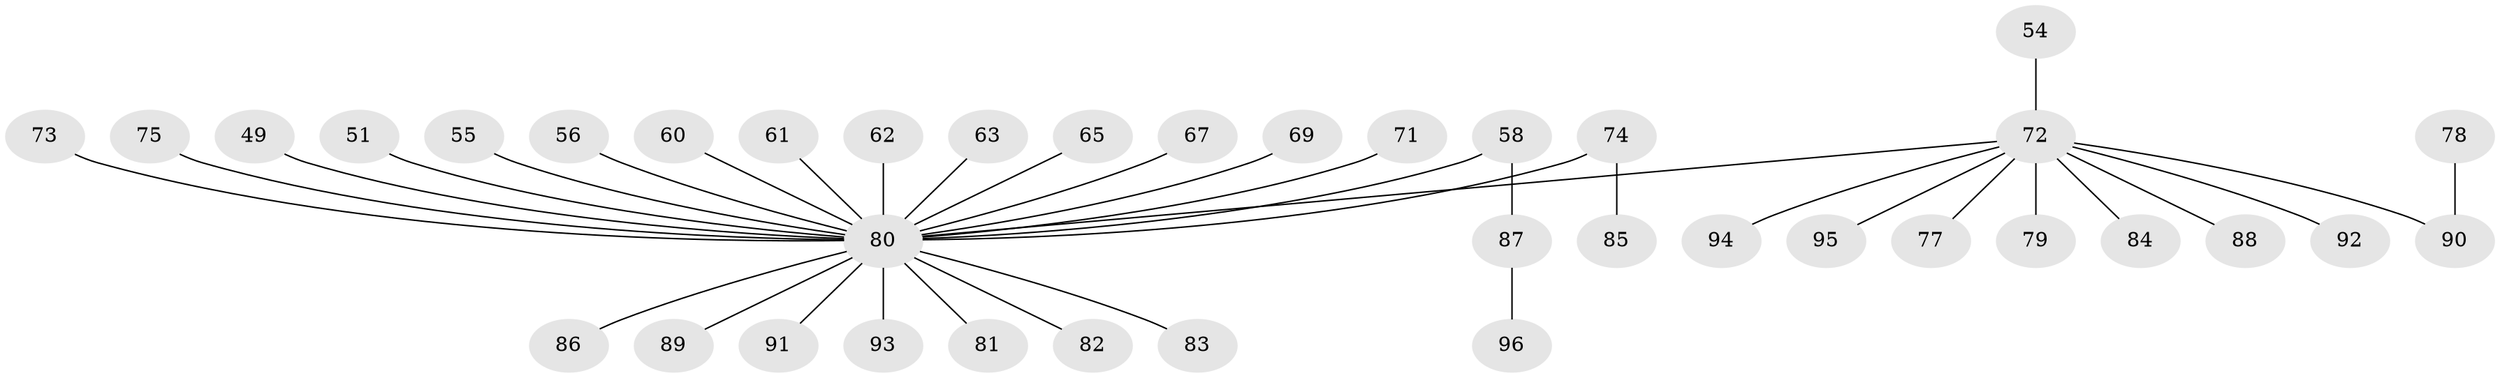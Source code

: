 // original degree distribution, {4: 0.07291666666666667, 7: 0.020833333333333332, 3: 0.10416666666666667, 1: 0.5104166666666666, 5: 0.03125, 6: 0.010416666666666666, 2: 0.25}
// Generated by graph-tools (version 1.1) at 2025/55/03/04/25 21:55:38]
// undirected, 38 vertices, 37 edges
graph export_dot {
graph [start="1"]
  node [color=gray90,style=filled];
  49;
  51;
  54;
  55;
  56;
  58;
  60;
  61;
  62;
  63;
  65;
  67;
  69;
  71;
  72 [super="+32+57+53"];
  73;
  74;
  75;
  77;
  78;
  79;
  80 [super="+50+19+23+34+52+38+43+76+59+39+45+64+70+47+48"];
  81;
  82;
  83;
  84;
  85;
  86;
  87;
  88;
  89;
  90 [super="+68"];
  91;
  92;
  93;
  94;
  95;
  96;
  49 -- 80;
  51 -- 80;
  54 -- 72;
  55 -- 80;
  56 -- 80;
  58 -- 87;
  58 -- 80;
  60 -- 80;
  61 -- 80;
  62 -- 80;
  63 -- 80;
  65 -- 80;
  67 -- 80;
  69 -- 80;
  71 -- 80;
  72 -- 79;
  72 -- 90;
  72 -- 88;
  72 -- 92;
  72 -- 77;
  72 -- 80;
  72 -- 84;
  72 -- 94;
  72 -- 95;
  73 -- 80;
  74 -- 85;
  74 -- 80;
  75 -- 80;
  78 -- 90;
  80 -- 81;
  80 -- 82;
  80 -- 83;
  80 -- 89;
  80 -- 91;
  80 -- 86;
  80 -- 93;
  87 -- 96;
}
